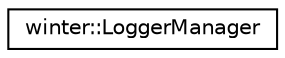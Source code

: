 digraph "类继承关系图"
{
 // LATEX_PDF_SIZE
  edge [fontname="Helvetica",fontsize="10",labelfontname="Helvetica",labelfontsize="10"];
  node [fontname="Helvetica",fontsize="10",shape=record];
  rankdir="LR";
  Node0 [label="winter::LoggerManager",height=0.2,width=0.4,color="black", fillcolor="white", style="filled",URL="$classwinter_1_1LoggerManager.html",tooltip="日志器管理类"];
}
